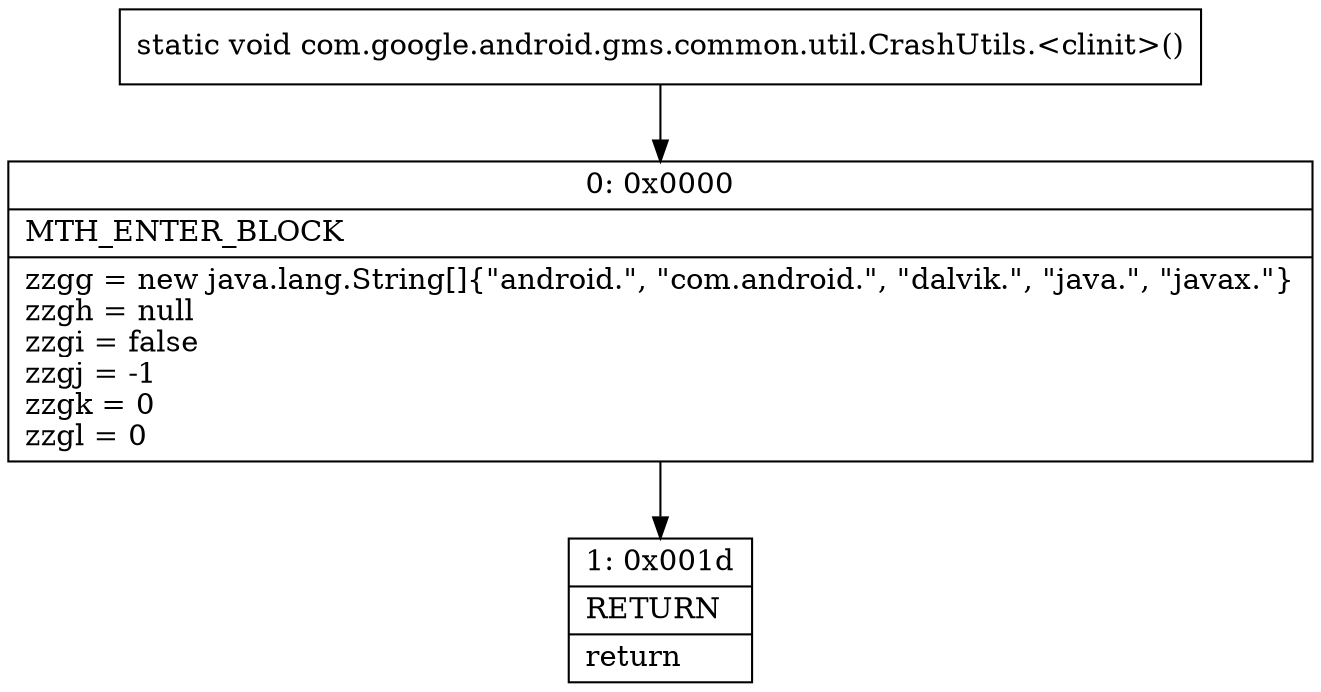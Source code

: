 digraph "CFG forcom.google.android.gms.common.util.CrashUtils.\<clinit\>()V" {
Node_0 [shape=record,label="{0\:\ 0x0000|MTH_ENTER_BLOCK\l|zzgg = new java.lang.String[]\{\"android.\", \"com.android.\", \"dalvik.\", \"java.\", \"javax.\"\}\lzzgh = null\lzzgi = false\lzzgj = \-1\lzzgk = 0\lzzgl = 0\l}"];
Node_1 [shape=record,label="{1\:\ 0x001d|RETURN\l|return\l}"];
MethodNode[shape=record,label="{static void com.google.android.gms.common.util.CrashUtils.\<clinit\>() }"];
MethodNode -> Node_0;
Node_0 -> Node_1;
}


